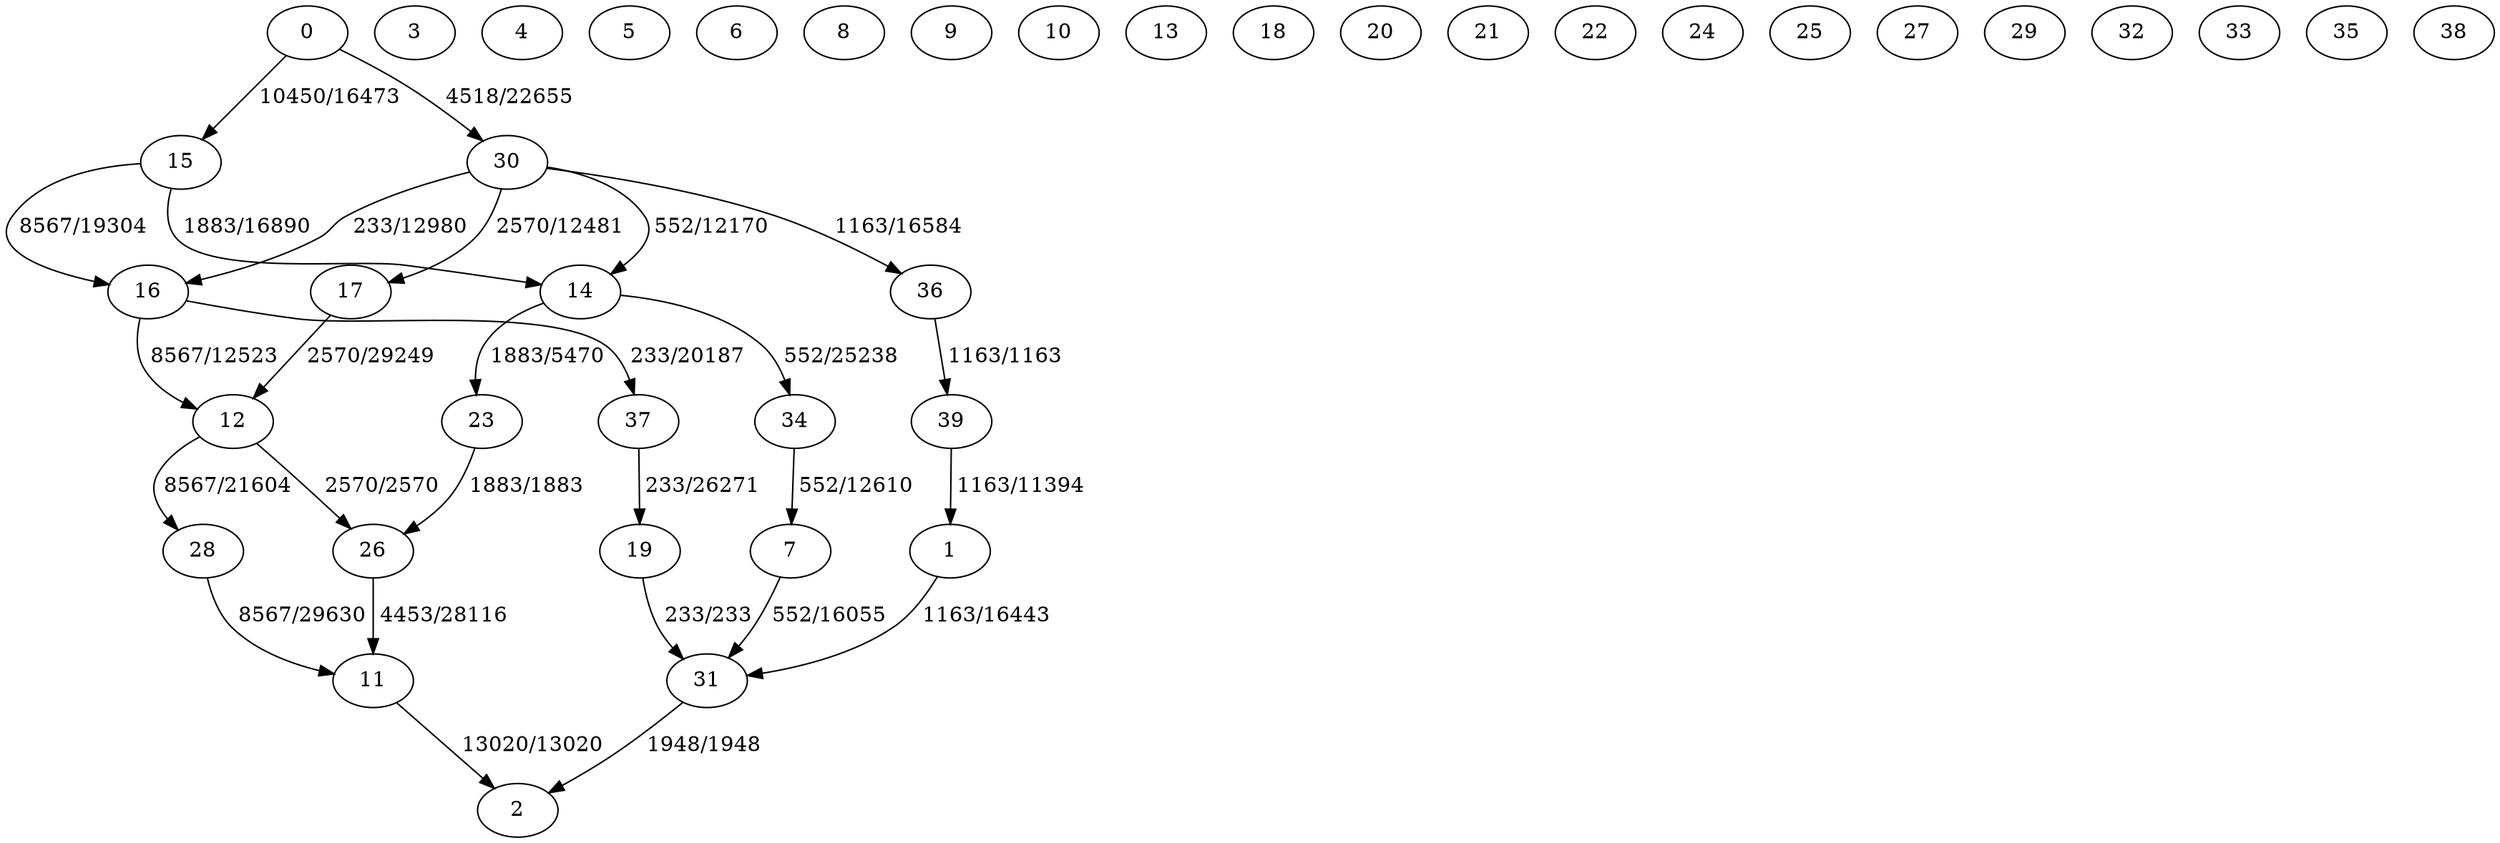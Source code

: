 digraph G
{
0
1
2
3
4
5
6
7
8
9
10
11
12
13
14
15
16
17
18
19
20
21
22
23
24
25
26
27
28
29
30
31
32
33
34
35
36
37
38
39
0 -> 30 [label=" 4518/22655"]
1 -> 31 [label=" 1163/16443"]
30 -> 36 [label=" 1163/16584"]
31 -> 2 [label=" 1948/1948"]
19 -> 31 [label=" 233/233"]
30 -> 16 [label=" 233/12980"]
15 -> 16 [label=" 8567/19304"]
7 -> 31 [label=" 552/16055"]
17 -> 12 [label=" 2570/29249"]
12 -> 28 [label=" 8567/21604"]
0 -> 15 [label=" 10450/16473"]
26 -> 11 [label=" 4453/28116"]
30 -> 17 [label=" 2570/12481"]
14 -> 34 [label=" 552/25238"]
15 -> 14 [label=" 1883/16890"]
11 -> 2 [label=" 13020/13020"]
28 -> 11 [label=" 8567/29630"]
30 -> 14 [label=" 552/12170"]
23 -> 26 [label=" 1883/1883"]
14 -> 23 [label=" 1883/5470"]
37 -> 19 [label=" 233/26271"]
16 -> 37 [label=" 233/20187"]
39 -> 1 [label=" 1163/11394"]
12 -> 26 [label=" 2570/2570"]
34 -> 7 [label=" 552/12610"]
36 -> 39 [label=" 1163/1163"]
16 -> 12 [label=" 8567/12523"]
}
